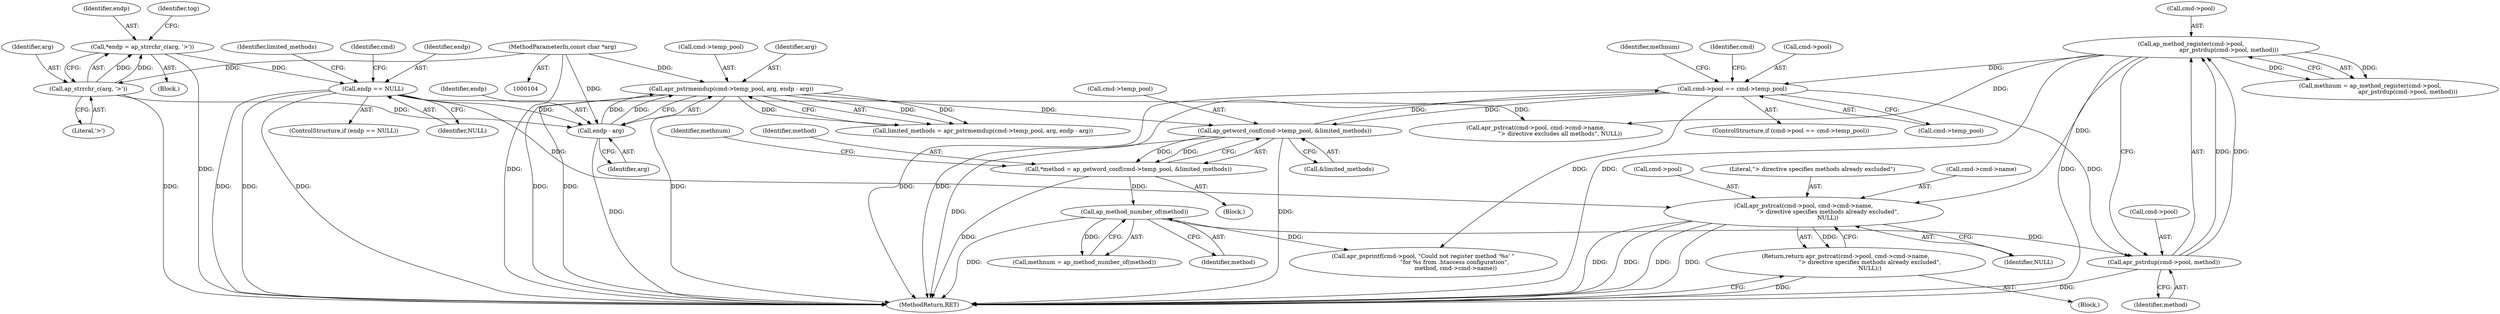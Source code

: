 digraph "0_httpd_29afdd2550b3d30a8defece2b95ae81edcf66ac9@pointer" {
"1000267" [label="(Call,apr_pstrcat(cmd->pool, cmd->cmd->name,\n                           \"> directive specifies methods already excluded\",\n                           NULL))"];
"1000220" [label="(Call,ap_method_register(cmd->pool,\n                                          apr_pstrdup(cmd->pool, method)))"];
"1000224" [label="(Call,apr_pstrdup(cmd->pool, method))"];
"1000198" [label="(Call,cmd->pool == cmd->temp_pool)"];
"1000170" [label="(Call,ap_getword_conf(cmd->temp_pool, &limited_methods))"];
"1000145" [label="(Call,apr_pstrmemdup(cmd->temp_pool, arg, endp - arg))"];
"1000150" [label="(Call,endp - arg)"];
"1000136" [label="(Call,endp == NULL)"];
"1000110" [label="(Call,*endp = ap_strrchr_c(arg, '>'))"];
"1000112" [label="(Call,ap_strrchr_c(arg, '>'))"];
"1000107" [label="(MethodParameterIn,const char *arg)"];
"1000179" [label="(Call,ap_method_number_of(method))"];
"1000168" [label="(Call,*method = ap_getword_conf(cmd->temp_pool, &limited_methods))"];
"1000266" [label="(Return,return apr_pstrcat(cmd->pool, cmd->cmd->name,\n                           \"> directive specifies methods already excluded\",\n                           NULL);)"];
"1000224" [label="(Call,apr_pstrdup(cmd->pool, method))"];
"1000219" [label="(Identifier,methnum)"];
"1000143" [label="(Call,limited_methods = apr_pstrmemdup(cmd->temp_pool, arg, endp - arg))"];
"1000169" [label="(Identifier,method)"];
"1000149" [label="(Identifier,arg)"];
"1000146" [label="(Call,cmd->temp_pool)"];
"1000276" [label="(Literal,\"> directive specifies methods already excluded\")"];
"1000271" [label="(Call,cmd->cmd->name)"];
"1000266" [label="(Return,return apr_pstrcat(cmd->pool, cmd->cmd->name,\n                           \"> directive specifies methods already excluded\",\n                           NULL);)"];
"1000247" [label="(Call,apr_pstrcat(cmd->pool, cmd->cmd->name,\n                           \"> directive excludes all methods\", NULL))"];
"1000265" [label="(Block,)"];
"1000179" [label="(Call,ap_method_number_of(method))"];
"1000118" [label="(Identifier,tog)"];
"1000221" [label="(Call,cmd->pool)"];
"1000268" [label="(Call,cmd->pool)"];
"1000150" [label="(Call,endp - arg)"];
"1000218" [label="(Call,methnum = ap_method_register(cmd->pool,\n                                          apr_pstrdup(cmd->pool, method)))"];
"1000114" [label="(Literal,'>')"];
"1000197" [label="(ControlStructure,if (cmd->pool == cmd->temp_pool))"];
"1000277" [label="(Identifier,NULL)"];
"1000209" [label="(Identifier,cmd)"];
"1000207" [label="(Call,apr_psprintf(cmd->pool, \"Could not register method '%s' \"\n                                   \"for %s from .htaccess configuration\",\n                                    method, cmd->cmd->name))"];
"1000135" [label="(ControlStructure,if (endp == NULL))"];
"1000199" [label="(Call,cmd->pool)"];
"1000178" [label="(Identifier,methnum)"];
"1000145" [label="(Call,apr_pstrmemdup(cmd->temp_pool, arg, endp - arg))"];
"1000136" [label="(Call,endp == NULL)"];
"1000108" [label="(Block,)"];
"1000170" [label="(Call,ap_getword_conf(cmd->temp_pool, &limited_methods))"];
"1000107" [label="(MethodParameterIn,const char *arg)"];
"1000177" [label="(Call,methnum = ap_method_number_of(method))"];
"1000180" [label="(Identifier,method)"];
"1000168" [label="(Call,*method = ap_getword_conf(cmd->temp_pool, &limited_methods))"];
"1000152" [label="(Identifier,arg)"];
"1000228" [label="(Identifier,method)"];
"1000267" [label="(Call,apr_pstrcat(cmd->pool, cmd->cmd->name,\n                           \"> directive specifies methods already excluded\",\n                           NULL))"];
"1000220" [label="(Call,ap_method_register(cmd->pool,\n                                          apr_pstrdup(cmd->pool, method)))"];
"1000302" [label="(MethodReturn,RET)"];
"1000225" [label="(Call,cmd->pool)"];
"1000151" [label="(Identifier,endp)"];
"1000144" [label="(Identifier,limited_methods)"];
"1000171" [label="(Call,cmd->temp_pool)"];
"1000174" [label="(Call,&limited_methods)"];
"1000110" [label="(Call,*endp = ap_strrchr_c(arg, '>'))"];
"1000202" [label="(Call,cmd->temp_pool)"];
"1000112" [label="(Call,ap_strrchr_c(arg, '>'))"];
"1000138" [label="(Identifier,NULL)"];
"1000142" [label="(Identifier,cmd)"];
"1000137" [label="(Identifier,endp)"];
"1000166" [label="(Block,)"];
"1000111" [label="(Identifier,endp)"];
"1000113" [label="(Identifier,arg)"];
"1000198" [label="(Call,cmd->pool == cmd->temp_pool)"];
"1000267" -> "1000266"  [label="AST: "];
"1000267" -> "1000277"  [label="CFG: "];
"1000268" -> "1000267"  [label="AST: "];
"1000271" -> "1000267"  [label="AST: "];
"1000276" -> "1000267"  [label="AST: "];
"1000277" -> "1000267"  [label="AST: "];
"1000266" -> "1000267"  [label="CFG: "];
"1000267" -> "1000302"  [label="DDG: "];
"1000267" -> "1000302"  [label="DDG: "];
"1000267" -> "1000302"  [label="DDG: "];
"1000267" -> "1000302"  [label="DDG: "];
"1000267" -> "1000266"  [label="DDG: "];
"1000220" -> "1000267"  [label="DDG: "];
"1000136" -> "1000267"  [label="DDG: "];
"1000220" -> "1000218"  [label="AST: "];
"1000220" -> "1000224"  [label="CFG: "];
"1000221" -> "1000220"  [label="AST: "];
"1000224" -> "1000220"  [label="AST: "];
"1000218" -> "1000220"  [label="CFG: "];
"1000220" -> "1000302"  [label="DDG: "];
"1000220" -> "1000302"  [label="DDG: "];
"1000220" -> "1000198"  [label="DDG: "];
"1000220" -> "1000218"  [label="DDG: "];
"1000220" -> "1000218"  [label="DDG: "];
"1000224" -> "1000220"  [label="DDG: "];
"1000224" -> "1000220"  [label="DDG: "];
"1000220" -> "1000247"  [label="DDG: "];
"1000224" -> "1000228"  [label="CFG: "];
"1000225" -> "1000224"  [label="AST: "];
"1000228" -> "1000224"  [label="AST: "];
"1000224" -> "1000302"  [label="DDG: "];
"1000198" -> "1000224"  [label="DDG: "];
"1000179" -> "1000224"  [label="DDG: "];
"1000198" -> "1000197"  [label="AST: "];
"1000198" -> "1000202"  [label="CFG: "];
"1000199" -> "1000198"  [label="AST: "];
"1000202" -> "1000198"  [label="AST: "];
"1000209" -> "1000198"  [label="CFG: "];
"1000219" -> "1000198"  [label="CFG: "];
"1000198" -> "1000302"  [label="DDG: "];
"1000198" -> "1000302"  [label="DDG: "];
"1000198" -> "1000170"  [label="DDG: "];
"1000170" -> "1000198"  [label="DDG: "];
"1000198" -> "1000207"  [label="DDG: "];
"1000170" -> "1000168"  [label="AST: "];
"1000170" -> "1000174"  [label="CFG: "];
"1000171" -> "1000170"  [label="AST: "];
"1000174" -> "1000170"  [label="AST: "];
"1000168" -> "1000170"  [label="CFG: "];
"1000170" -> "1000302"  [label="DDG: "];
"1000170" -> "1000302"  [label="DDG: "];
"1000170" -> "1000168"  [label="DDG: "];
"1000170" -> "1000168"  [label="DDG: "];
"1000145" -> "1000170"  [label="DDG: "];
"1000145" -> "1000143"  [label="AST: "];
"1000145" -> "1000150"  [label="CFG: "];
"1000146" -> "1000145"  [label="AST: "];
"1000149" -> "1000145"  [label="AST: "];
"1000150" -> "1000145"  [label="AST: "];
"1000143" -> "1000145"  [label="CFG: "];
"1000145" -> "1000302"  [label="DDG: "];
"1000145" -> "1000302"  [label="DDG: "];
"1000145" -> "1000302"  [label="DDG: "];
"1000145" -> "1000143"  [label="DDG: "];
"1000145" -> "1000143"  [label="DDG: "];
"1000145" -> "1000143"  [label="DDG: "];
"1000150" -> "1000145"  [label="DDG: "];
"1000150" -> "1000145"  [label="DDG: "];
"1000107" -> "1000145"  [label="DDG: "];
"1000150" -> "1000152"  [label="CFG: "];
"1000151" -> "1000150"  [label="AST: "];
"1000152" -> "1000150"  [label="AST: "];
"1000150" -> "1000302"  [label="DDG: "];
"1000136" -> "1000150"  [label="DDG: "];
"1000112" -> "1000150"  [label="DDG: "];
"1000107" -> "1000150"  [label="DDG: "];
"1000136" -> "1000135"  [label="AST: "];
"1000136" -> "1000138"  [label="CFG: "];
"1000137" -> "1000136"  [label="AST: "];
"1000138" -> "1000136"  [label="AST: "];
"1000142" -> "1000136"  [label="CFG: "];
"1000144" -> "1000136"  [label="CFG: "];
"1000136" -> "1000302"  [label="DDG: "];
"1000136" -> "1000302"  [label="DDG: "];
"1000136" -> "1000302"  [label="DDG: "];
"1000110" -> "1000136"  [label="DDG: "];
"1000136" -> "1000247"  [label="DDG: "];
"1000110" -> "1000108"  [label="AST: "];
"1000110" -> "1000112"  [label="CFG: "];
"1000111" -> "1000110"  [label="AST: "];
"1000112" -> "1000110"  [label="AST: "];
"1000118" -> "1000110"  [label="CFG: "];
"1000110" -> "1000302"  [label="DDG: "];
"1000112" -> "1000110"  [label="DDG: "];
"1000112" -> "1000110"  [label="DDG: "];
"1000112" -> "1000114"  [label="CFG: "];
"1000113" -> "1000112"  [label="AST: "];
"1000114" -> "1000112"  [label="AST: "];
"1000112" -> "1000302"  [label="DDG: "];
"1000107" -> "1000112"  [label="DDG: "];
"1000107" -> "1000104"  [label="AST: "];
"1000107" -> "1000302"  [label="DDG: "];
"1000179" -> "1000177"  [label="AST: "];
"1000179" -> "1000180"  [label="CFG: "];
"1000180" -> "1000179"  [label="AST: "];
"1000177" -> "1000179"  [label="CFG: "];
"1000179" -> "1000302"  [label="DDG: "];
"1000179" -> "1000177"  [label="DDG: "];
"1000168" -> "1000179"  [label="DDG: "];
"1000179" -> "1000207"  [label="DDG: "];
"1000168" -> "1000166"  [label="AST: "];
"1000169" -> "1000168"  [label="AST: "];
"1000178" -> "1000168"  [label="CFG: "];
"1000168" -> "1000302"  [label="DDG: "];
"1000266" -> "1000265"  [label="AST: "];
"1000302" -> "1000266"  [label="CFG: "];
"1000266" -> "1000302"  [label="DDG: "];
}
